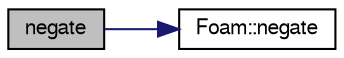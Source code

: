digraph "negate"
{
  bgcolor="transparent";
  edge [fontname="FreeSans",fontsize="10",labelfontname="FreeSans",labelfontsize="10"];
  node [fontname="FreeSans",fontsize="10",shape=record];
  rankdir="LR";
  Node1337 [label="negate",height=0.2,width=0.4,color="black", fillcolor="grey75", style="filled", fontcolor="black"];
  Node1337 -> Node1338 [color="midnightblue",fontsize="10",style="solid",fontname="FreeSans"];
  Node1338 [label="Foam::negate",height=0.2,width=0.4,color="black",URL="$a21124.html#a056d30442c780b84810cd8835cd31a20"];
}
